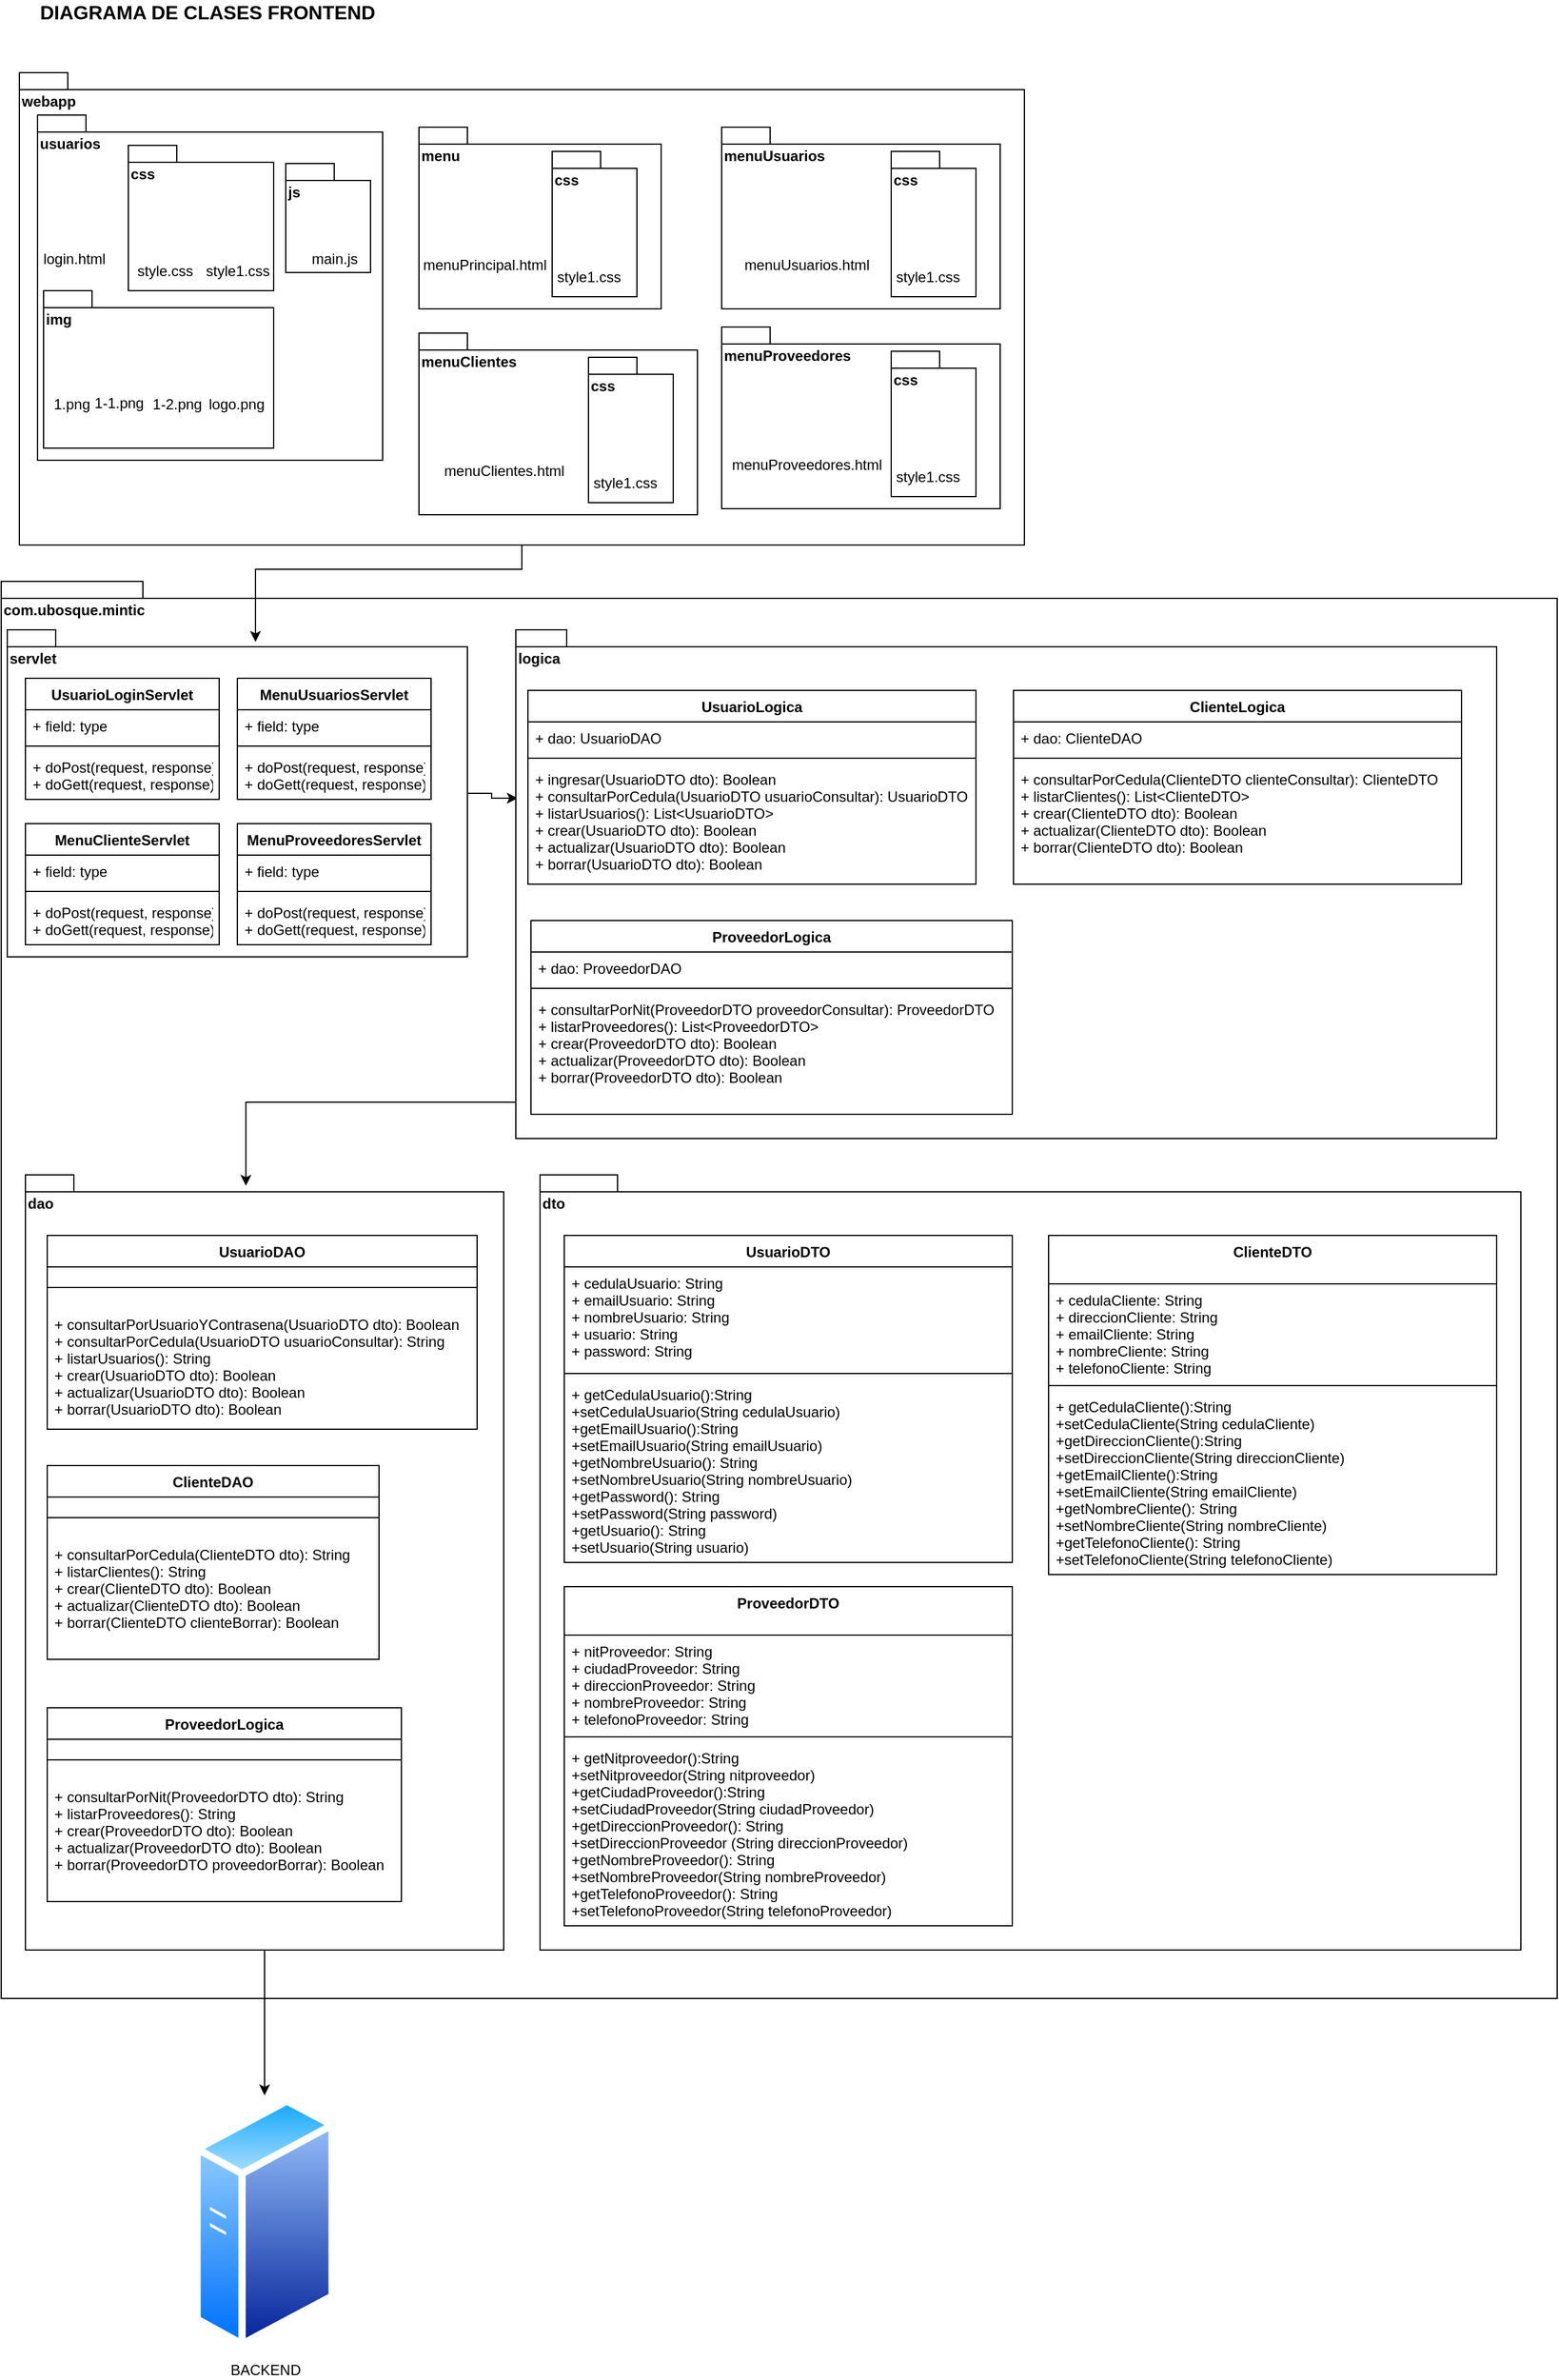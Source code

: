 <mxfile version="15.5.0" type="google"><diagram id="-hdD-5IO7katloWXwzig" name="Page-1"><mxGraphModel dx="1422" dy="705" grid="1" gridSize="10" guides="1" tooltips="1" connect="1" arrows="1" fold="1" page="1" pageScale="1" pageWidth="827" pageHeight="1169" math="0" shadow="0"><root><mxCell id="0"/><mxCell id="1" parent="0"/><mxCell id="qOSFi3Ii5LAuU2J0J6Aj-1" value="webapp" style="shape=folder;fontStyle=1;spacingTop=10;tabWidth=40;tabHeight=14;tabPosition=left;html=1;align=left;verticalAlign=top;" parent="1" vertex="1"><mxGeometry x="50" y="120" width="830" height="390" as="geometry"/></mxCell><mxCell id="qOSFi3Ii5LAuU2J0J6Aj-2" value="usuarios" style="shape=folder;fontStyle=1;spacingTop=10;tabWidth=40;tabHeight=14;tabPosition=left;html=1;align=left;verticalAlign=top;" parent="1" vertex="1"><mxGeometry x="65" y="155" width="285" height="285" as="geometry"/></mxCell><mxCell id="qOSFi3Ii5LAuU2J0J6Aj-3" value="login.html" style="shape=image;html=1;verticalAlign=top;verticalLabelPosition=bottom;labelBackgroundColor=#ffffff;imageAspect=0;aspect=fixed;image=https://cdn2.iconfinder.com/data/icons/oxygen/128x128/mimetypes/text-xml.png" parent="1" vertex="1"><mxGeometry x="65" y="200" width="60" height="60" as="geometry"/></mxCell><mxCell id="qOSFi3Ii5LAuU2J0J6Aj-6" value="css" style="shape=folder;fontStyle=1;spacingTop=10;tabWidth=40;tabHeight=14;tabPosition=left;html=1;align=left;verticalAlign=top;" parent="1" vertex="1"><mxGeometry x="140" y="180" width="120" height="120" as="geometry"/></mxCell><mxCell id="qOSFi3Ii5LAuU2J0J6Aj-4" value="style.css" style="shape=image;html=1;verticalAlign=top;verticalLabelPosition=bottom;labelBackgroundColor=#ffffff;imageAspect=0;aspect=fixed;image=https://cdn2.iconfinder.com/data/icons/oxygen/128x128/mimetypes/text-xml.png" parent="1" vertex="1"><mxGeometry x="140" y="210" width="60" height="60" as="geometry"/></mxCell><mxCell id="qOSFi3Ii5LAuU2J0J6Aj-7" value="com.ubosque.mintic" style="shape=folder;fontStyle=1;spacingTop=10;tabWidth=40;tabHeight=14;tabPosition=left;html=1;align=left;verticalAlign=top;" parent="1" vertex="1"><mxGeometry x="35" y="540" width="1285" height="1170" as="geometry"/></mxCell><mxCell id="UzK6VA3R46OTlmn1gU9N-94" style="edgeStyle=orthogonalEdgeStyle;rounded=0;orthogonalLoop=1;jettySize=auto;html=1;entryX=0.002;entryY=0.331;entryDx=0;entryDy=0;entryPerimeter=0;" edge="1" parent="1" source="qOSFi3Ii5LAuU2J0J6Aj-8" target="UzK6VA3R46OTlmn1gU9N-47"><mxGeometry relative="1" as="geometry"/></mxCell><mxCell id="qOSFi3Ii5LAuU2J0J6Aj-8" value="servlet" style="shape=folder;fontStyle=1;spacingTop=10;tabWidth=40;tabHeight=14;tabPosition=left;html=1;align=left;verticalAlign=top;" parent="1" vertex="1"><mxGeometry x="40" y="580" width="380" height="270" as="geometry"/></mxCell><mxCell id="qOSFi3Ii5LAuU2J0J6Aj-9" value="UsuarioLoginServlet" style="swimlane;fontStyle=1;align=center;verticalAlign=top;childLayout=stackLayout;horizontal=1;startSize=26;horizontalStack=0;resizeParent=1;resizeParentMax=0;resizeLast=0;collapsible=1;marginBottom=0;" parent="1" vertex="1"><mxGeometry x="55" y="620" width="160" height="100" as="geometry"/></mxCell><mxCell id="qOSFi3Ii5LAuU2J0J6Aj-10" value="+ field: type" style="text;strokeColor=none;fillColor=none;align=left;verticalAlign=top;spacingLeft=4;spacingRight=4;overflow=hidden;rotatable=0;points=[[0,0.5],[1,0.5]];portConstraint=eastwest;" parent="qOSFi3Ii5LAuU2J0J6Aj-9" vertex="1"><mxGeometry y="26" width="160" height="26" as="geometry"/></mxCell><mxCell id="qOSFi3Ii5LAuU2J0J6Aj-11" value="" style="line;strokeWidth=1;fillColor=none;align=left;verticalAlign=middle;spacingTop=-1;spacingLeft=3;spacingRight=3;rotatable=0;labelPosition=right;points=[];portConstraint=eastwest;" parent="qOSFi3Ii5LAuU2J0J6Aj-9" vertex="1"><mxGeometry y="52" width="160" height="8" as="geometry"/></mxCell><mxCell id="qOSFi3Ii5LAuU2J0J6Aj-12" value="+ doPost(request, response)&#10;+ doGett(request, response)" style="text;strokeColor=none;fillColor=none;align=left;verticalAlign=top;spacingLeft=4;spacingRight=4;overflow=hidden;rotatable=0;points=[[0,0.5],[1,0.5]];portConstraint=eastwest;" parent="qOSFi3Ii5LAuU2J0J6Aj-9" vertex="1"><mxGeometry y="60" width="160" height="40" as="geometry"/></mxCell><mxCell id="qOSFi3Ii5LAuU2J0J6Aj-14" value="&lt;b&gt;&lt;font style=&quot;font-size: 16px&quot;&gt;DIAGRAMA DE CLASES FRONTEND&lt;/font&gt;&lt;/b&gt;" style="text;html=1;align=center;verticalAlign=middle;resizable=0;points=[];autosize=1;strokeColor=none;fillColor=none;" parent="1" vertex="1"><mxGeometry x="60" y="60" width="290" height="20" as="geometry"/></mxCell><mxCell id="UzK6VA3R46OTlmn1gU9N-1" value="style1.css" style="shape=image;html=1;verticalAlign=top;verticalLabelPosition=bottom;labelBackgroundColor=#ffffff;imageAspect=0;aspect=fixed;image=https://cdn2.iconfinder.com/data/icons/oxygen/128x128/mimetypes/text-xml.png" vertex="1" parent="1"><mxGeometry x="200" y="210" width="60" height="60" as="geometry"/></mxCell><mxCell id="UzK6VA3R46OTlmn1gU9N-2" value="img" style="shape=folder;fontStyle=1;spacingTop=10;tabWidth=40;tabHeight=14;tabPosition=left;html=1;align=left;verticalAlign=top;" vertex="1" parent="1"><mxGeometry x="70" y="300" width="190" height="130" as="geometry"/></mxCell><mxCell id="UzK6VA3R46OTlmn1gU9N-4" value="1.png" style="shape=image;html=1;verticalAlign=top;verticalLabelPosition=bottom;labelBackgroundColor=#ffffff;imageAspect=0;aspect=fixed;image=https://cdn0.iconfinder.com/data/icons/set-app-incredibles/24/Image-01-128.png" vertex="1" parent="1"><mxGeometry x="73" y="340.5" width="39" height="39" as="geometry"/></mxCell><mxCell id="UzK6VA3R46OTlmn1gU9N-5" value="1-1.png" style="shape=image;html=1;verticalAlign=top;verticalLabelPosition=bottom;labelBackgroundColor=#ffffff;imageAspect=0;aspect=fixed;image=https://cdn0.iconfinder.com/data/icons/set-app-incredibles/24/Image-01-128.png" vertex="1" parent="1"><mxGeometry x="112" y="340" width="39" height="39" as="geometry"/></mxCell><mxCell id="UzK6VA3R46OTlmn1gU9N-6" value="1-2.png" style="shape=image;html=1;verticalAlign=top;verticalLabelPosition=bottom;labelBackgroundColor=#ffffff;imageAspect=0;aspect=fixed;image=https://cdn0.iconfinder.com/data/icons/set-app-incredibles/24/Image-01-128.png" vertex="1" parent="1"><mxGeometry x="161" y="341.5" width="38" height="38" as="geometry"/></mxCell><mxCell id="UzK6VA3R46OTlmn1gU9N-7" value="logo.png" style="shape=image;html=1;verticalAlign=top;verticalLabelPosition=bottom;labelBackgroundColor=#ffffff;imageAspect=0;aspect=fixed;image=https://cdn0.iconfinder.com/data/icons/set-app-incredibles/24/Image-01-128.png" vertex="1" parent="1"><mxGeometry x="210" y="341.5" width="38" height="38" as="geometry"/></mxCell><mxCell id="UzK6VA3R46OTlmn1gU9N-8" value="js" style="shape=folder;fontStyle=1;spacingTop=10;tabWidth=40;tabHeight=14;tabPosition=left;html=1;align=left;verticalAlign=top;" vertex="1" parent="1"><mxGeometry x="270" y="195" width="70" height="90" as="geometry"/></mxCell><mxCell id="qOSFi3Ii5LAuU2J0J6Aj-5" value="main.js" style="shape=image;html=1;verticalAlign=top;verticalLabelPosition=bottom;labelBackgroundColor=#ffffff;imageAspect=0;aspect=fixed;image=https://cdn2.iconfinder.com/data/icons/oxygen/128x128/mimetypes/text-xml.png" parent="1" vertex="1"><mxGeometry x="290" y="220" width="40" height="40" as="geometry"/></mxCell><mxCell id="UzK6VA3R46OTlmn1gU9N-10" value="menu" style="shape=folder;fontStyle=1;spacingTop=10;tabWidth=40;tabHeight=14;tabPosition=left;html=1;align=left;verticalAlign=top;" vertex="1" parent="1"><mxGeometry x="380" y="165" width="200" height="150" as="geometry"/></mxCell><mxCell id="UzK6VA3R46OTlmn1gU9N-11" value="css" style="shape=folder;fontStyle=1;spacingTop=10;tabWidth=40;tabHeight=14;tabPosition=left;html=1;align=left;verticalAlign=top;" vertex="1" parent="1"><mxGeometry x="490" y="185" width="70" height="120" as="geometry"/></mxCell><mxCell id="UzK6VA3R46OTlmn1gU9N-12" value="style1.css" style="shape=image;html=1;verticalAlign=top;verticalLabelPosition=bottom;labelBackgroundColor=#ffffff;imageAspect=0;aspect=fixed;image=https://cdn2.iconfinder.com/data/icons/oxygen/128x128/mimetypes/text-xml.png" vertex="1" parent="1"><mxGeometry x="490" y="215" width="60" height="60" as="geometry"/></mxCell><mxCell id="UzK6VA3R46OTlmn1gU9N-13" value="menuPrincipal.html" style="shape=image;html=1;verticalAlign=top;verticalLabelPosition=bottom;labelBackgroundColor=#ffffff;imageAspect=0;aspect=fixed;image=https://cdn2.iconfinder.com/data/icons/oxygen/128x128/mimetypes/text-xml.png" vertex="1" parent="1"><mxGeometry x="403.5" y="205" width="60" height="60" as="geometry"/></mxCell><mxCell id="UzK6VA3R46OTlmn1gU9N-14" value="menuProveedores" style="shape=folder;fontStyle=1;spacingTop=10;tabWidth=40;tabHeight=14;tabPosition=left;html=1;align=left;verticalAlign=top;" vertex="1" parent="1"><mxGeometry x="630" y="330" width="230" height="150" as="geometry"/></mxCell><mxCell id="UzK6VA3R46OTlmn1gU9N-15" value="css" style="shape=folder;fontStyle=1;spacingTop=10;tabWidth=40;tabHeight=14;tabPosition=left;html=1;align=left;verticalAlign=top;" vertex="1" parent="1"><mxGeometry x="770" y="350" width="70" height="120" as="geometry"/></mxCell><mxCell id="UzK6VA3R46OTlmn1gU9N-16" value="style1.css" style="shape=image;html=1;verticalAlign=top;verticalLabelPosition=bottom;labelBackgroundColor=#ffffff;imageAspect=0;aspect=fixed;image=https://cdn2.iconfinder.com/data/icons/oxygen/128x128/mimetypes/text-xml.png" vertex="1" parent="1"><mxGeometry x="770" y="380" width="60" height="60" as="geometry"/></mxCell><mxCell id="UzK6VA3R46OTlmn1gU9N-17" value="menuProveedores.html" style="shape=image;html=1;verticalAlign=top;verticalLabelPosition=bottom;labelBackgroundColor=#ffffff;imageAspect=0;aspect=fixed;image=https://cdn2.iconfinder.com/data/icons/oxygen/128x128/mimetypes/text-xml.png" vertex="1" parent="1"><mxGeometry x="670" y="370" width="60" height="60" as="geometry"/></mxCell><mxCell id="UzK6VA3R46OTlmn1gU9N-24" value="menuUsuarios" style="shape=folder;fontStyle=1;spacingTop=10;tabWidth=40;tabHeight=14;tabPosition=left;html=1;align=left;verticalAlign=top;" vertex="1" parent="1"><mxGeometry x="630" y="165" width="230" height="150" as="geometry"/></mxCell><mxCell id="UzK6VA3R46OTlmn1gU9N-25" value="css" style="shape=folder;fontStyle=1;spacingTop=10;tabWidth=40;tabHeight=14;tabPosition=left;html=1;align=left;verticalAlign=top;" vertex="1" parent="1"><mxGeometry x="770" y="185" width="70" height="120" as="geometry"/></mxCell><mxCell id="UzK6VA3R46OTlmn1gU9N-26" value="style1.css" style="shape=image;html=1;verticalAlign=top;verticalLabelPosition=bottom;labelBackgroundColor=#ffffff;imageAspect=0;aspect=fixed;image=https://cdn2.iconfinder.com/data/icons/oxygen/128x128/mimetypes/text-xml.png" vertex="1" parent="1"><mxGeometry x="770" y="215" width="60" height="60" as="geometry"/></mxCell><mxCell id="UzK6VA3R46OTlmn1gU9N-27" value="menuUsuarios.html" style="shape=image;html=1;verticalAlign=top;verticalLabelPosition=bottom;labelBackgroundColor=#ffffff;imageAspect=0;aspect=fixed;image=https://cdn2.iconfinder.com/data/icons/oxygen/128x128/mimetypes/text-xml.png" vertex="1" parent="1"><mxGeometry x="670" y="205" width="60" height="60" as="geometry"/></mxCell><mxCell id="UzK6VA3R46OTlmn1gU9N-28" value="menuClientes" style="shape=folder;fontStyle=1;spacingTop=10;tabWidth=40;tabHeight=14;tabPosition=left;html=1;align=left;verticalAlign=top;" vertex="1" parent="1"><mxGeometry x="380" y="335" width="230" height="150" as="geometry"/></mxCell><mxCell id="UzK6VA3R46OTlmn1gU9N-29" value="css" style="shape=folder;fontStyle=1;spacingTop=10;tabWidth=40;tabHeight=14;tabPosition=left;html=1;align=left;verticalAlign=top;" vertex="1" parent="1"><mxGeometry x="520" y="355" width="70" height="120" as="geometry"/></mxCell><mxCell id="UzK6VA3R46OTlmn1gU9N-30" value="style1.css" style="shape=image;html=1;verticalAlign=top;verticalLabelPosition=bottom;labelBackgroundColor=#ffffff;imageAspect=0;aspect=fixed;image=https://cdn2.iconfinder.com/data/icons/oxygen/128x128/mimetypes/text-xml.png" vertex="1" parent="1"><mxGeometry x="520" y="385" width="60" height="60" as="geometry"/></mxCell><mxCell id="UzK6VA3R46OTlmn1gU9N-31" value="menuClientes.html" style="shape=image;html=1;verticalAlign=top;verticalLabelPosition=bottom;labelBackgroundColor=#ffffff;imageAspect=0;aspect=fixed;image=https://cdn2.iconfinder.com/data/icons/oxygen/128x128/mimetypes/text-xml.png" vertex="1" parent="1"><mxGeometry x="420" y="375" width="60" height="60" as="geometry"/></mxCell><mxCell id="UzK6VA3R46OTlmn1gU9N-32" value="MenuUsuariosServlet" style="swimlane;fontStyle=1;align=center;verticalAlign=top;childLayout=stackLayout;horizontal=1;startSize=26;horizontalStack=0;resizeParent=1;resizeParentMax=0;resizeLast=0;collapsible=1;marginBottom=0;" vertex="1" parent="1"><mxGeometry x="230" y="620" width="160" height="100" as="geometry"/></mxCell><mxCell id="UzK6VA3R46OTlmn1gU9N-33" value="+ field: type" style="text;strokeColor=none;fillColor=none;align=left;verticalAlign=top;spacingLeft=4;spacingRight=4;overflow=hidden;rotatable=0;points=[[0,0.5],[1,0.5]];portConstraint=eastwest;" vertex="1" parent="UzK6VA3R46OTlmn1gU9N-32"><mxGeometry y="26" width="160" height="26" as="geometry"/></mxCell><mxCell id="UzK6VA3R46OTlmn1gU9N-34" value="" style="line;strokeWidth=1;fillColor=none;align=left;verticalAlign=middle;spacingTop=-1;spacingLeft=3;spacingRight=3;rotatable=0;labelPosition=right;points=[];portConstraint=eastwest;" vertex="1" parent="UzK6VA3R46OTlmn1gU9N-32"><mxGeometry y="52" width="160" height="8" as="geometry"/></mxCell><mxCell id="UzK6VA3R46OTlmn1gU9N-35" value="+ doPost(request, response)&#10;+ doGett(request, response)" style="text;strokeColor=none;fillColor=none;align=left;verticalAlign=top;spacingLeft=4;spacingRight=4;overflow=hidden;rotatable=0;points=[[0,0.5],[1,0.5]];portConstraint=eastwest;" vertex="1" parent="UzK6VA3R46OTlmn1gU9N-32"><mxGeometry y="60" width="160" height="40" as="geometry"/></mxCell><mxCell id="UzK6VA3R46OTlmn1gU9N-36" value="MenuClienteServlet" style="swimlane;fontStyle=1;align=center;verticalAlign=top;childLayout=stackLayout;horizontal=1;startSize=26;horizontalStack=0;resizeParent=1;resizeParentMax=0;resizeLast=0;collapsible=1;marginBottom=0;" vertex="1" parent="1"><mxGeometry x="55" y="740" width="160" height="100" as="geometry"/></mxCell><mxCell id="UzK6VA3R46OTlmn1gU9N-37" value="+ field: type" style="text;strokeColor=none;fillColor=none;align=left;verticalAlign=top;spacingLeft=4;spacingRight=4;overflow=hidden;rotatable=0;points=[[0,0.5],[1,0.5]];portConstraint=eastwest;" vertex="1" parent="UzK6VA3R46OTlmn1gU9N-36"><mxGeometry y="26" width="160" height="26" as="geometry"/></mxCell><mxCell id="UzK6VA3R46OTlmn1gU9N-38" value="" style="line;strokeWidth=1;fillColor=none;align=left;verticalAlign=middle;spacingTop=-1;spacingLeft=3;spacingRight=3;rotatable=0;labelPosition=right;points=[];portConstraint=eastwest;" vertex="1" parent="UzK6VA3R46OTlmn1gU9N-36"><mxGeometry y="52" width="160" height="8" as="geometry"/></mxCell><mxCell id="UzK6VA3R46OTlmn1gU9N-39" value="+ doPost(request, response)&#10;+ doGett(request, response)" style="text;strokeColor=none;fillColor=none;align=left;verticalAlign=top;spacingLeft=4;spacingRight=4;overflow=hidden;rotatable=0;points=[[0,0.5],[1,0.5]];portConstraint=eastwest;" vertex="1" parent="UzK6VA3R46OTlmn1gU9N-36"><mxGeometry y="60" width="160" height="40" as="geometry"/></mxCell><mxCell id="UzK6VA3R46OTlmn1gU9N-40" value="MenuProveedoresServlet" style="swimlane;fontStyle=1;align=center;verticalAlign=top;childLayout=stackLayout;horizontal=1;startSize=26;horizontalStack=0;resizeParent=1;resizeParentMax=0;resizeLast=0;collapsible=1;marginBottom=0;" vertex="1" parent="1"><mxGeometry x="230" y="740" width="160" height="100" as="geometry"/></mxCell><mxCell id="UzK6VA3R46OTlmn1gU9N-41" value="+ field: type" style="text;strokeColor=none;fillColor=none;align=left;verticalAlign=top;spacingLeft=4;spacingRight=4;overflow=hidden;rotatable=0;points=[[0,0.5],[1,0.5]];portConstraint=eastwest;" vertex="1" parent="UzK6VA3R46OTlmn1gU9N-40"><mxGeometry y="26" width="160" height="26" as="geometry"/></mxCell><mxCell id="UzK6VA3R46OTlmn1gU9N-42" value="" style="line;strokeWidth=1;fillColor=none;align=left;verticalAlign=middle;spacingTop=-1;spacingLeft=3;spacingRight=3;rotatable=0;labelPosition=right;points=[];portConstraint=eastwest;" vertex="1" parent="UzK6VA3R46OTlmn1gU9N-40"><mxGeometry y="52" width="160" height="8" as="geometry"/></mxCell><mxCell id="UzK6VA3R46OTlmn1gU9N-43" value="+ doPost(request, response)&#10;+ doGett(request, response)" style="text;strokeColor=none;fillColor=none;align=left;verticalAlign=top;spacingLeft=4;spacingRight=4;overflow=hidden;rotatable=0;points=[[0,0.5],[1,0.5]];portConstraint=eastwest;" vertex="1" parent="UzK6VA3R46OTlmn1gU9N-40"><mxGeometry y="60" width="160" height="40" as="geometry"/></mxCell><mxCell id="UzK6VA3R46OTlmn1gU9N-46" style="edgeStyle=orthogonalEdgeStyle;rounded=0;orthogonalLoop=1;jettySize=auto;html=1;" edge="1" parent="1" source="qOSFi3Ii5LAuU2J0J6Aj-1"><mxGeometry relative="1" as="geometry"><mxPoint x="245" y="590" as="targetPoint"/><Array as="points"><mxPoint x="465" y="530"/><mxPoint x="245" y="530"/></Array></mxGeometry></mxCell><mxCell id="UzK6VA3R46OTlmn1gU9N-95" style="edgeStyle=orthogonalEdgeStyle;rounded=0;orthogonalLoop=1;jettySize=auto;html=1;entryX=0.461;entryY=0.014;entryDx=0;entryDy=0;entryPerimeter=0;" edge="1" parent="1" source="UzK6VA3R46OTlmn1gU9N-47" target="UzK6VA3R46OTlmn1gU9N-60"><mxGeometry relative="1" as="geometry"><Array as="points"><mxPoint x="237" y="970"/></Array></mxGeometry></mxCell><mxCell id="UzK6VA3R46OTlmn1gU9N-47" value="logica" style="shape=folder;fontStyle=1;spacingTop=10;tabWidth=40;tabHeight=14;tabPosition=left;html=1;align=left;verticalAlign=top;" vertex="1" parent="1"><mxGeometry x="460" y="580" width="810" height="420" as="geometry"/></mxCell><mxCell id="UzK6VA3R46OTlmn1gU9N-48" value="UsuarioLogica" style="swimlane;fontStyle=1;align=center;verticalAlign=top;childLayout=stackLayout;horizontal=1;startSize=26;horizontalStack=0;resizeParent=1;resizeParentMax=0;resizeLast=0;collapsible=1;marginBottom=0;" vertex="1" parent="1"><mxGeometry x="470" y="630" width="370" height="160" as="geometry"/></mxCell><mxCell id="UzK6VA3R46OTlmn1gU9N-49" value="+ dao: UsuarioDAO" style="text;strokeColor=none;fillColor=none;align=left;verticalAlign=top;spacingLeft=4;spacingRight=4;overflow=hidden;rotatable=0;points=[[0,0.5],[1,0.5]];portConstraint=eastwest;" vertex="1" parent="UzK6VA3R46OTlmn1gU9N-48"><mxGeometry y="26" width="370" height="26" as="geometry"/></mxCell><mxCell id="UzK6VA3R46OTlmn1gU9N-50" value="" style="line;strokeWidth=1;fillColor=none;align=left;verticalAlign=middle;spacingTop=-1;spacingLeft=3;spacingRight=3;rotatable=0;labelPosition=right;points=[];portConstraint=eastwest;" vertex="1" parent="UzK6VA3R46OTlmn1gU9N-48"><mxGeometry y="52" width="370" height="8" as="geometry"/></mxCell><mxCell id="UzK6VA3R46OTlmn1gU9N-51" value="+ ingresar(UsuarioDTO dto): Boolean&#10;+ consultarPorCedula(UsuarioDTO usuarioConsultar): UsuarioDTO&#10;+ listarUsuarios(): List&lt;UsuarioDTO&gt;&#10;+ crear(UsuarioDTO dto): Boolean&#10;+ actualizar(UsuarioDTO dto): Boolean&#10;+ borrar(UsuarioDTO dto): Boolean" style="text;strokeColor=none;fillColor=none;align=left;verticalAlign=top;spacingLeft=4;spacingRight=4;overflow=hidden;rotatable=0;points=[[0,0.5],[1,0.5]];portConstraint=eastwest;" vertex="1" parent="UzK6VA3R46OTlmn1gU9N-48"><mxGeometry y="60" width="370" height="100" as="geometry"/></mxCell><mxCell id="UzK6VA3R46OTlmn1gU9N-52" value="ClienteLogica" style="swimlane;fontStyle=1;align=center;verticalAlign=top;childLayout=stackLayout;horizontal=1;startSize=26;horizontalStack=0;resizeParent=1;resizeParentMax=0;resizeLast=0;collapsible=1;marginBottom=0;" vertex="1" parent="1"><mxGeometry x="871" y="630" width="370" height="160" as="geometry"/></mxCell><mxCell id="UzK6VA3R46OTlmn1gU9N-53" value="+ dao: ClienteDAO" style="text;strokeColor=none;fillColor=none;align=left;verticalAlign=top;spacingLeft=4;spacingRight=4;overflow=hidden;rotatable=0;points=[[0,0.5],[1,0.5]];portConstraint=eastwest;" vertex="1" parent="UzK6VA3R46OTlmn1gU9N-52"><mxGeometry y="26" width="370" height="26" as="geometry"/></mxCell><mxCell id="UzK6VA3R46OTlmn1gU9N-54" value="" style="line;strokeWidth=1;fillColor=none;align=left;verticalAlign=middle;spacingTop=-1;spacingLeft=3;spacingRight=3;rotatable=0;labelPosition=right;points=[];portConstraint=eastwest;" vertex="1" parent="UzK6VA3R46OTlmn1gU9N-52"><mxGeometry y="52" width="370" height="8" as="geometry"/></mxCell><mxCell id="UzK6VA3R46OTlmn1gU9N-55" value="+ consultarPorCedula(ClienteDTO clienteConsultar): ClienteDTO&#10;+ listarClientes(): List&lt;ClienteDTO&gt;&#10;+ crear(ClienteDTO dto): Boolean&#10;+ actualizar(ClienteDTO dto): Boolean&#10;+ borrar(ClienteDTO dto): Boolean" style="text;strokeColor=none;fillColor=none;align=left;verticalAlign=top;spacingLeft=4;spacingRight=4;overflow=hidden;rotatable=0;points=[[0,0.5],[1,0.5]];portConstraint=eastwest;" vertex="1" parent="UzK6VA3R46OTlmn1gU9N-52"><mxGeometry y="60" width="370" height="100" as="geometry"/></mxCell><mxCell id="UzK6VA3R46OTlmn1gU9N-56" value="ProveedorLogica" style="swimlane;fontStyle=1;align=center;verticalAlign=top;childLayout=stackLayout;horizontal=1;startSize=26;horizontalStack=0;resizeParent=1;resizeParentMax=0;resizeLast=0;collapsible=1;marginBottom=0;" vertex="1" parent="1"><mxGeometry x="472.5" y="820" width="397.5" height="160" as="geometry"/></mxCell><mxCell id="UzK6VA3R46OTlmn1gU9N-57" value="+ dao: ProveedorDAO" style="text;strokeColor=none;fillColor=none;align=left;verticalAlign=top;spacingLeft=4;spacingRight=4;overflow=hidden;rotatable=0;points=[[0,0.5],[1,0.5]];portConstraint=eastwest;" vertex="1" parent="UzK6VA3R46OTlmn1gU9N-56"><mxGeometry y="26" width="397.5" height="26" as="geometry"/></mxCell><mxCell id="UzK6VA3R46OTlmn1gU9N-58" value="" style="line;strokeWidth=1;fillColor=none;align=left;verticalAlign=middle;spacingTop=-1;spacingLeft=3;spacingRight=3;rotatable=0;labelPosition=right;points=[];portConstraint=eastwest;" vertex="1" parent="UzK6VA3R46OTlmn1gU9N-56"><mxGeometry y="52" width="397.5" height="8" as="geometry"/></mxCell><mxCell id="UzK6VA3R46OTlmn1gU9N-59" value="+ consultarPorNit(ProveedorDTO proveedorConsultar): ProveedorDTO&#10;+ listarProveedores(): List&lt;ProveedorDTO&gt;&#10;+ crear(ProveedorDTO dto): Boolean&#10;+ actualizar(ProveedorDTO dto): Boolean&#10;+ borrar(ProveedorDTO dto): Boolean" style="text;strokeColor=none;fillColor=none;align=left;verticalAlign=top;spacingLeft=4;spacingRight=4;overflow=hidden;rotatable=0;points=[[0,0.5],[1,0.5]];portConstraint=eastwest;" vertex="1" parent="UzK6VA3R46OTlmn1gU9N-56"><mxGeometry y="60" width="397.5" height="100" as="geometry"/></mxCell><mxCell id="UzK6VA3R46OTlmn1gU9N-98" style="edgeStyle=orthogonalEdgeStyle;rounded=0;orthogonalLoop=1;jettySize=auto;html=1;" edge="1" parent="1" source="UzK6VA3R46OTlmn1gU9N-60" target="UzK6VA3R46OTlmn1gU9N-97"><mxGeometry relative="1" as="geometry"/></mxCell><mxCell id="UzK6VA3R46OTlmn1gU9N-60" value="dao" style="shape=folder;fontStyle=1;spacingTop=10;tabWidth=40;tabHeight=14;tabPosition=left;html=1;align=left;verticalAlign=top;" vertex="1" parent="1"><mxGeometry x="55" y="1030" width="395" height="640" as="geometry"/></mxCell><mxCell id="UzK6VA3R46OTlmn1gU9N-61" value="UsuarioDAO" style="swimlane;fontStyle=1;align=center;verticalAlign=top;childLayout=stackLayout;horizontal=1;startSize=26;horizontalStack=0;resizeParent=1;resizeParentMax=0;resizeLast=0;collapsible=1;marginBottom=0;" vertex="1" parent="1"><mxGeometry x="73" y="1080" width="355" height="160" as="geometry"/></mxCell><mxCell id="UzK6VA3R46OTlmn1gU9N-63" value="" style="line;strokeWidth=1;fillColor=none;align=left;verticalAlign=middle;spacingTop=-1;spacingLeft=3;spacingRight=3;rotatable=0;labelPosition=right;points=[];portConstraint=eastwest;" vertex="1" parent="UzK6VA3R46OTlmn1gU9N-61"><mxGeometry y="26" width="355" height="34" as="geometry"/></mxCell><mxCell id="UzK6VA3R46OTlmn1gU9N-64" value="+ consultarPorUsuarioYContrasena(UsuarioDTO dto): Boolean&#10;+ consultarPorCedula(UsuarioDTO usuarioConsultar): String&#10;+ listarUsuarios(): String&#10;+ crear(UsuarioDTO dto): Boolean&#10;+ actualizar(UsuarioDTO dto): Boolean&#10;+ borrar(UsuarioDTO dto): Boolean" style="text;strokeColor=none;fillColor=none;align=left;verticalAlign=top;spacingLeft=4;spacingRight=4;overflow=hidden;rotatable=0;points=[[0,0.5],[1,0.5]];portConstraint=eastwest;" vertex="1" parent="UzK6VA3R46OTlmn1gU9N-61"><mxGeometry y="60" width="355" height="100" as="geometry"/></mxCell><mxCell id="UzK6VA3R46OTlmn1gU9N-65" value="ClienteDAO" style="swimlane;fontStyle=1;align=center;verticalAlign=top;childLayout=stackLayout;horizontal=1;startSize=26;horizontalStack=0;resizeParent=1;resizeParentMax=0;resizeLast=0;collapsible=1;marginBottom=0;" vertex="1" parent="1"><mxGeometry x="73" y="1270" width="274" height="160" as="geometry"/></mxCell><mxCell id="UzK6VA3R46OTlmn1gU9N-67" value="" style="line;strokeWidth=1;fillColor=none;align=left;verticalAlign=middle;spacingTop=-1;spacingLeft=3;spacingRight=3;rotatable=0;labelPosition=right;points=[];portConstraint=eastwest;" vertex="1" parent="UzK6VA3R46OTlmn1gU9N-65"><mxGeometry y="26" width="274" height="34" as="geometry"/></mxCell><mxCell id="UzK6VA3R46OTlmn1gU9N-68" value="+ consultarPorCedula(ClienteDTO dto): String&#10;+ listarClientes(): String&#10;+ crear(ClienteDTO dto): Boolean&#10;+ actualizar(ClienteDTO dto): Boolean&#10;+ borrar(ClienteDTO clienteBorrar): Boolean" style="text;strokeColor=none;fillColor=none;align=left;verticalAlign=top;spacingLeft=4;spacingRight=4;overflow=hidden;rotatable=0;points=[[0,0.5],[1,0.5]];portConstraint=eastwest;" vertex="1" parent="UzK6VA3R46OTlmn1gU9N-65"><mxGeometry y="60" width="274" height="100" as="geometry"/></mxCell><mxCell id="UzK6VA3R46OTlmn1gU9N-69" value="ProveedorLogica" style="swimlane;fontStyle=1;align=center;verticalAlign=top;childLayout=stackLayout;horizontal=1;startSize=26;horizontalStack=0;resizeParent=1;resizeParentMax=0;resizeLast=0;collapsible=1;marginBottom=0;" vertex="1" parent="1"><mxGeometry x="73" y="1470" width="292.5" height="160" as="geometry"/></mxCell><mxCell id="UzK6VA3R46OTlmn1gU9N-71" value="" style="line;strokeWidth=1;fillColor=none;align=left;verticalAlign=middle;spacingTop=-1;spacingLeft=3;spacingRight=3;rotatable=0;labelPosition=right;points=[];portConstraint=eastwest;" vertex="1" parent="UzK6VA3R46OTlmn1gU9N-69"><mxGeometry y="26" width="292.5" height="34" as="geometry"/></mxCell><mxCell id="UzK6VA3R46OTlmn1gU9N-72" value="+ consultarPorNit(ProveedorDTO dto): String&#10;+ listarProveedores(): String&#10;+ crear(ProveedorDTO dto): Boolean&#10;+ actualizar(ProveedorDTO dto): Boolean&#10;+ borrar(ProveedorDTO proveedorBorrar): Boolean" style="text;strokeColor=none;fillColor=none;align=left;verticalAlign=top;spacingLeft=4;spacingRight=4;overflow=hidden;rotatable=0;points=[[0,0.5],[1,0.5]];portConstraint=eastwest;" vertex="1" parent="UzK6VA3R46OTlmn1gU9N-69"><mxGeometry y="60" width="292.5" height="100" as="geometry"/></mxCell><mxCell id="UzK6VA3R46OTlmn1gU9N-73" value="dto" style="shape=folder;fontStyle=1;spacingTop=10;tabWidth=40;tabHeight=14;tabPosition=left;html=1;align=left;verticalAlign=top;" vertex="1" parent="1"><mxGeometry x="480" y="1030" width="810" height="640" as="geometry"/></mxCell><mxCell id="UzK6VA3R46OTlmn1gU9N-74" value="UsuarioDTO" style="swimlane;fontStyle=1;align=center;verticalAlign=top;childLayout=stackLayout;horizontal=1;startSize=26;horizontalStack=0;resizeParent=1;resizeParentMax=0;resizeLast=0;collapsible=1;marginBottom=0;" vertex="1" parent="1"><mxGeometry x="500" y="1080" width="370" height="270" as="geometry"/></mxCell><mxCell id="UzK6VA3R46OTlmn1gU9N-75" value="+ cedulaUsuario: String&#10;+ emailUsuario: String&#10;+ nombreUsuario: String&#10;+ usuario: String&#10;+ password: String" style="text;strokeColor=none;fillColor=none;align=left;verticalAlign=top;spacingLeft=4;spacingRight=4;overflow=hidden;rotatable=0;points=[[0,0.5],[1,0.5]];portConstraint=eastwest;" vertex="1" parent="UzK6VA3R46OTlmn1gU9N-74"><mxGeometry y="26" width="370" height="84" as="geometry"/></mxCell><mxCell id="UzK6VA3R46OTlmn1gU9N-76" value="" style="line;strokeWidth=1;fillColor=none;align=left;verticalAlign=middle;spacingTop=-1;spacingLeft=3;spacingRight=3;rotatable=0;labelPosition=right;points=[];portConstraint=eastwest;" vertex="1" parent="UzK6VA3R46OTlmn1gU9N-74"><mxGeometry y="110" width="370" height="8" as="geometry"/></mxCell><mxCell id="UzK6VA3R46OTlmn1gU9N-77" value="+ getCedulaUsuario():String&#10;+setCedulaUsuario(String cedulaUsuario)&#10;+getEmailUsuario():String&#10;+setEmailUsuario(String emailUsuario)&#10;+getNombreUsuario(): String&#10;+setNombreUsuario(String nombreUsuario)&#10;+getPassword(): String&#10;+setPassword(String password)&#10;+getUsuario(): String&#10;+setUsuario(String usuario)" style="text;strokeColor=none;fillColor=none;align=left;verticalAlign=top;spacingLeft=4;spacingRight=4;overflow=hidden;rotatable=0;points=[[0,0.5],[1,0.5]];portConstraint=eastwest;" vertex="1" parent="UzK6VA3R46OTlmn1gU9N-74"><mxGeometry y="118" width="370" height="152" as="geometry"/></mxCell><mxCell id="UzK6VA3R46OTlmn1gU9N-90" value="ProveedorDTO" style="swimlane;fontStyle=1;align=center;verticalAlign=top;childLayout=stackLayout;horizontal=1;startSize=40;horizontalStack=0;resizeParent=1;resizeParentMax=0;resizeLast=0;collapsible=1;marginBottom=0;" vertex="1" parent="1"><mxGeometry x="500" y="1370" width="370" height="280" as="geometry"/></mxCell><mxCell id="UzK6VA3R46OTlmn1gU9N-91" value="+ nitProveedor: String&#10;+ ciudadProveedor: String&#10;+ direccionProveedor: String&#10;+ nombreProveedor: String&#10;+ telefonoProveedor: String" style="text;strokeColor=none;fillColor=none;align=left;verticalAlign=top;spacingLeft=4;spacingRight=4;overflow=hidden;rotatable=0;points=[[0,0.5],[1,0.5]];portConstraint=eastwest;" vertex="1" parent="UzK6VA3R46OTlmn1gU9N-90"><mxGeometry y="40" width="370" height="80" as="geometry"/></mxCell><mxCell id="UzK6VA3R46OTlmn1gU9N-92" value="" style="line;strokeWidth=1;fillColor=none;align=left;verticalAlign=middle;spacingTop=-1;spacingLeft=3;spacingRight=3;rotatable=0;labelPosition=right;points=[];portConstraint=eastwest;" vertex="1" parent="UzK6VA3R46OTlmn1gU9N-90"><mxGeometry y="120" width="370" height="8" as="geometry"/></mxCell><mxCell id="UzK6VA3R46OTlmn1gU9N-93" value="+ getNitproveedor():String&#10;+setNitproveedor(String nitproveedor)&#10;+getCiudadProveedor():String&#10;+setCiudadProveedor(String ciudadProveedor)&#10;+getDireccionProveedor(): String&#10;+setDireccionProveedor (String direccionProveedor)&#10;+getNombreProveedor(): String&#10;+setNombreProveedor(String nombreProveedor)&#10;+getTelefonoProveedor(): String&#10;+setTelefonoProveedor(String telefonoProveedor)" style="text;strokeColor=none;fillColor=none;align=left;verticalAlign=top;spacingLeft=4;spacingRight=4;overflow=hidden;rotatable=0;points=[[0,0.5],[1,0.5]];portConstraint=eastwest;" vertex="1" parent="UzK6VA3R46OTlmn1gU9N-90"><mxGeometry y="128" width="370" height="152" as="geometry"/></mxCell><mxCell id="UzK6VA3R46OTlmn1gU9N-86" value="ClienteDTO" style="swimlane;fontStyle=1;align=center;verticalAlign=top;childLayout=stackLayout;horizontal=1;startSize=40;horizontalStack=0;resizeParent=1;resizeParentMax=0;resizeLast=0;collapsible=1;marginBottom=0;" vertex="1" parent="1"><mxGeometry x="900" y="1080" width="370" height="280" as="geometry"/></mxCell><mxCell id="UzK6VA3R46OTlmn1gU9N-87" value="+ cedulaCliente: String&#10;+ direccionCliente: String&#10;+ emailCliente: String&#10;+ nombreCliente: String&#10;+ telefonoCliente: String" style="text;strokeColor=none;fillColor=none;align=left;verticalAlign=top;spacingLeft=4;spacingRight=4;overflow=hidden;rotatable=0;points=[[0,0.5],[1,0.5]];portConstraint=eastwest;" vertex="1" parent="UzK6VA3R46OTlmn1gU9N-86"><mxGeometry y="40" width="370" height="80" as="geometry"/></mxCell><mxCell id="UzK6VA3R46OTlmn1gU9N-88" value="" style="line;strokeWidth=1;fillColor=none;align=left;verticalAlign=middle;spacingTop=-1;spacingLeft=3;spacingRight=3;rotatable=0;labelPosition=right;points=[];portConstraint=eastwest;" vertex="1" parent="UzK6VA3R46OTlmn1gU9N-86"><mxGeometry y="120" width="370" height="8" as="geometry"/></mxCell><mxCell id="UzK6VA3R46OTlmn1gU9N-89" value="+ getCedulaCliente():String&#10;+setCedulaCliente(String cedulaCliente)&#10;+getDireccionCliente():String&#10;+setDireccionCliente(String direccionCliente)&#10;+getEmailCliente():String&#10;+setEmailCliente(String emailCliente)&#10;+getNombreCliente(): String&#10;+setNombreCliente(String nombreCliente)&#10;+getTelefonoCliente(): String&#10;+setTelefonoCliente(String telefonoCliente)" style="text;strokeColor=none;fillColor=none;align=left;verticalAlign=top;spacingLeft=4;spacingRight=4;overflow=hidden;rotatable=0;points=[[0,0.5],[1,0.5]];portConstraint=eastwest;" vertex="1" parent="UzK6VA3R46OTlmn1gU9N-86"><mxGeometry y="128" width="370" height="152" as="geometry"/></mxCell><mxCell id="UzK6VA3R46OTlmn1gU9N-97" value="BACKEND" style="aspect=fixed;perimeter=ellipsePerimeter;html=1;align=center;shadow=0;dashed=0;spacingTop=3;image;image=img/lib/active_directory/generic_server.svg;" vertex="1" parent="1"><mxGeometry x="193.7" y="1790" width="117.6" height="210" as="geometry"/></mxCell></root></mxGraphModel></diagram></mxfile>